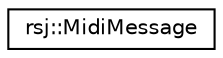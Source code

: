 digraph "Graphical Class Hierarchy"
{
 // INTERACTIVE_SVG=YES
 // LATEX_PDF_SIZE
  edge [fontname="Helvetica",fontsize="10",labelfontname="Helvetica",labelfontsize="10"];
  node [fontname="Helvetica",fontsize="10",shape=record];
  rankdir="LR";
  Node0 [label="rsj::MidiMessage",height=0.2,width=0.4,color="black", fillcolor="white", style="filled",URL="$structrsj_1_1_midi_message.html",tooltip=" "];
}
